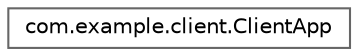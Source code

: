 digraph "Graphical Class Hierarchy"
{
 // LATEX_PDF_SIZE
  bgcolor="transparent";
  edge [fontname=Helvetica,fontsize=10,labelfontname=Helvetica,labelfontsize=10];
  node [fontname=Helvetica,fontsize=10,shape=box,height=0.2,width=0.4];
  rankdir="LR";
  Node0 [label="com.example.client.ClientApp",height=0.2,width=0.4,color="grey40", fillcolor="white", style="filled",URL="$classcom_1_1example_1_1client_1_1_client_app.html",tooltip=" "];
}
